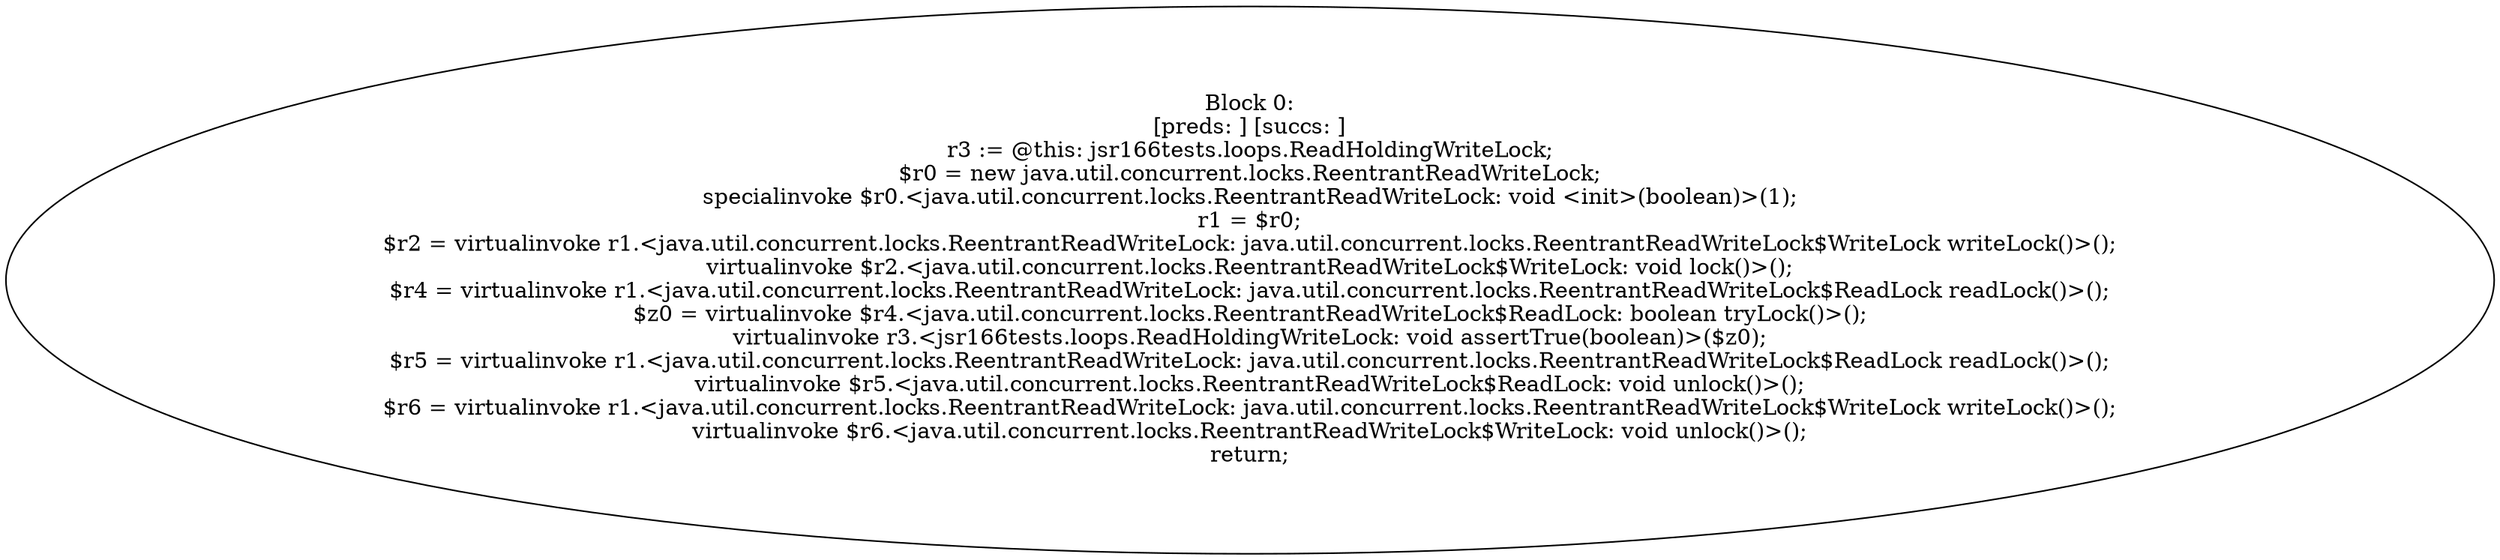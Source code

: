 digraph "unitGraph" {
    "Block 0:
[preds: ] [succs: ]
r3 := @this: jsr166tests.loops.ReadHoldingWriteLock;
$r0 = new java.util.concurrent.locks.ReentrantReadWriteLock;
specialinvoke $r0.<java.util.concurrent.locks.ReentrantReadWriteLock: void <init>(boolean)>(1);
r1 = $r0;
$r2 = virtualinvoke r1.<java.util.concurrent.locks.ReentrantReadWriteLock: java.util.concurrent.locks.ReentrantReadWriteLock$WriteLock writeLock()>();
virtualinvoke $r2.<java.util.concurrent.locks.ReentrantReadWriteLock$WriteLock: void lock()>();
$r4 = virtualinvoke r1.<java.util.concurrent.locks.ReentrantReadWriteLock: java.util.concurrent.locks.ReentrantReadWriteLock$ReadLock readLock()>();
$z0 = virtualinvoke $r4.<java.util.concurrent.locks.ReentrantReadWriteLock$ReadLock: boolean tryLock()>();
virtualinvoke r3.<jsr166tests.loops.ReadHoldingWriteLock: void assertTrue(boolean)>($z0);
$r5 = virtualinvoke r1.<java.util.concurrent.locks.ReentrantReadWriteLock: java.util.concurrent.locks.ReentrantReadWriteLock$ReadLock readLock()>();
virtualinvoke $r5.<java.util.concurrent.locks.ReentrantReadWriteLock$ReadLock: void unlock()>();
$r6 = virtualinvoke r1.<java.util.concurrent.locks.ReentrantReadWriteLock: java.util.concurrent.locks.ReentrantReadWriteLock$WriteLock writeLock()>();
virtualinvoke $r6.<java.util.concurrent.locks.ReentrantReadWriteLock$WriteLock: void unlock()>();
return;
"
}
